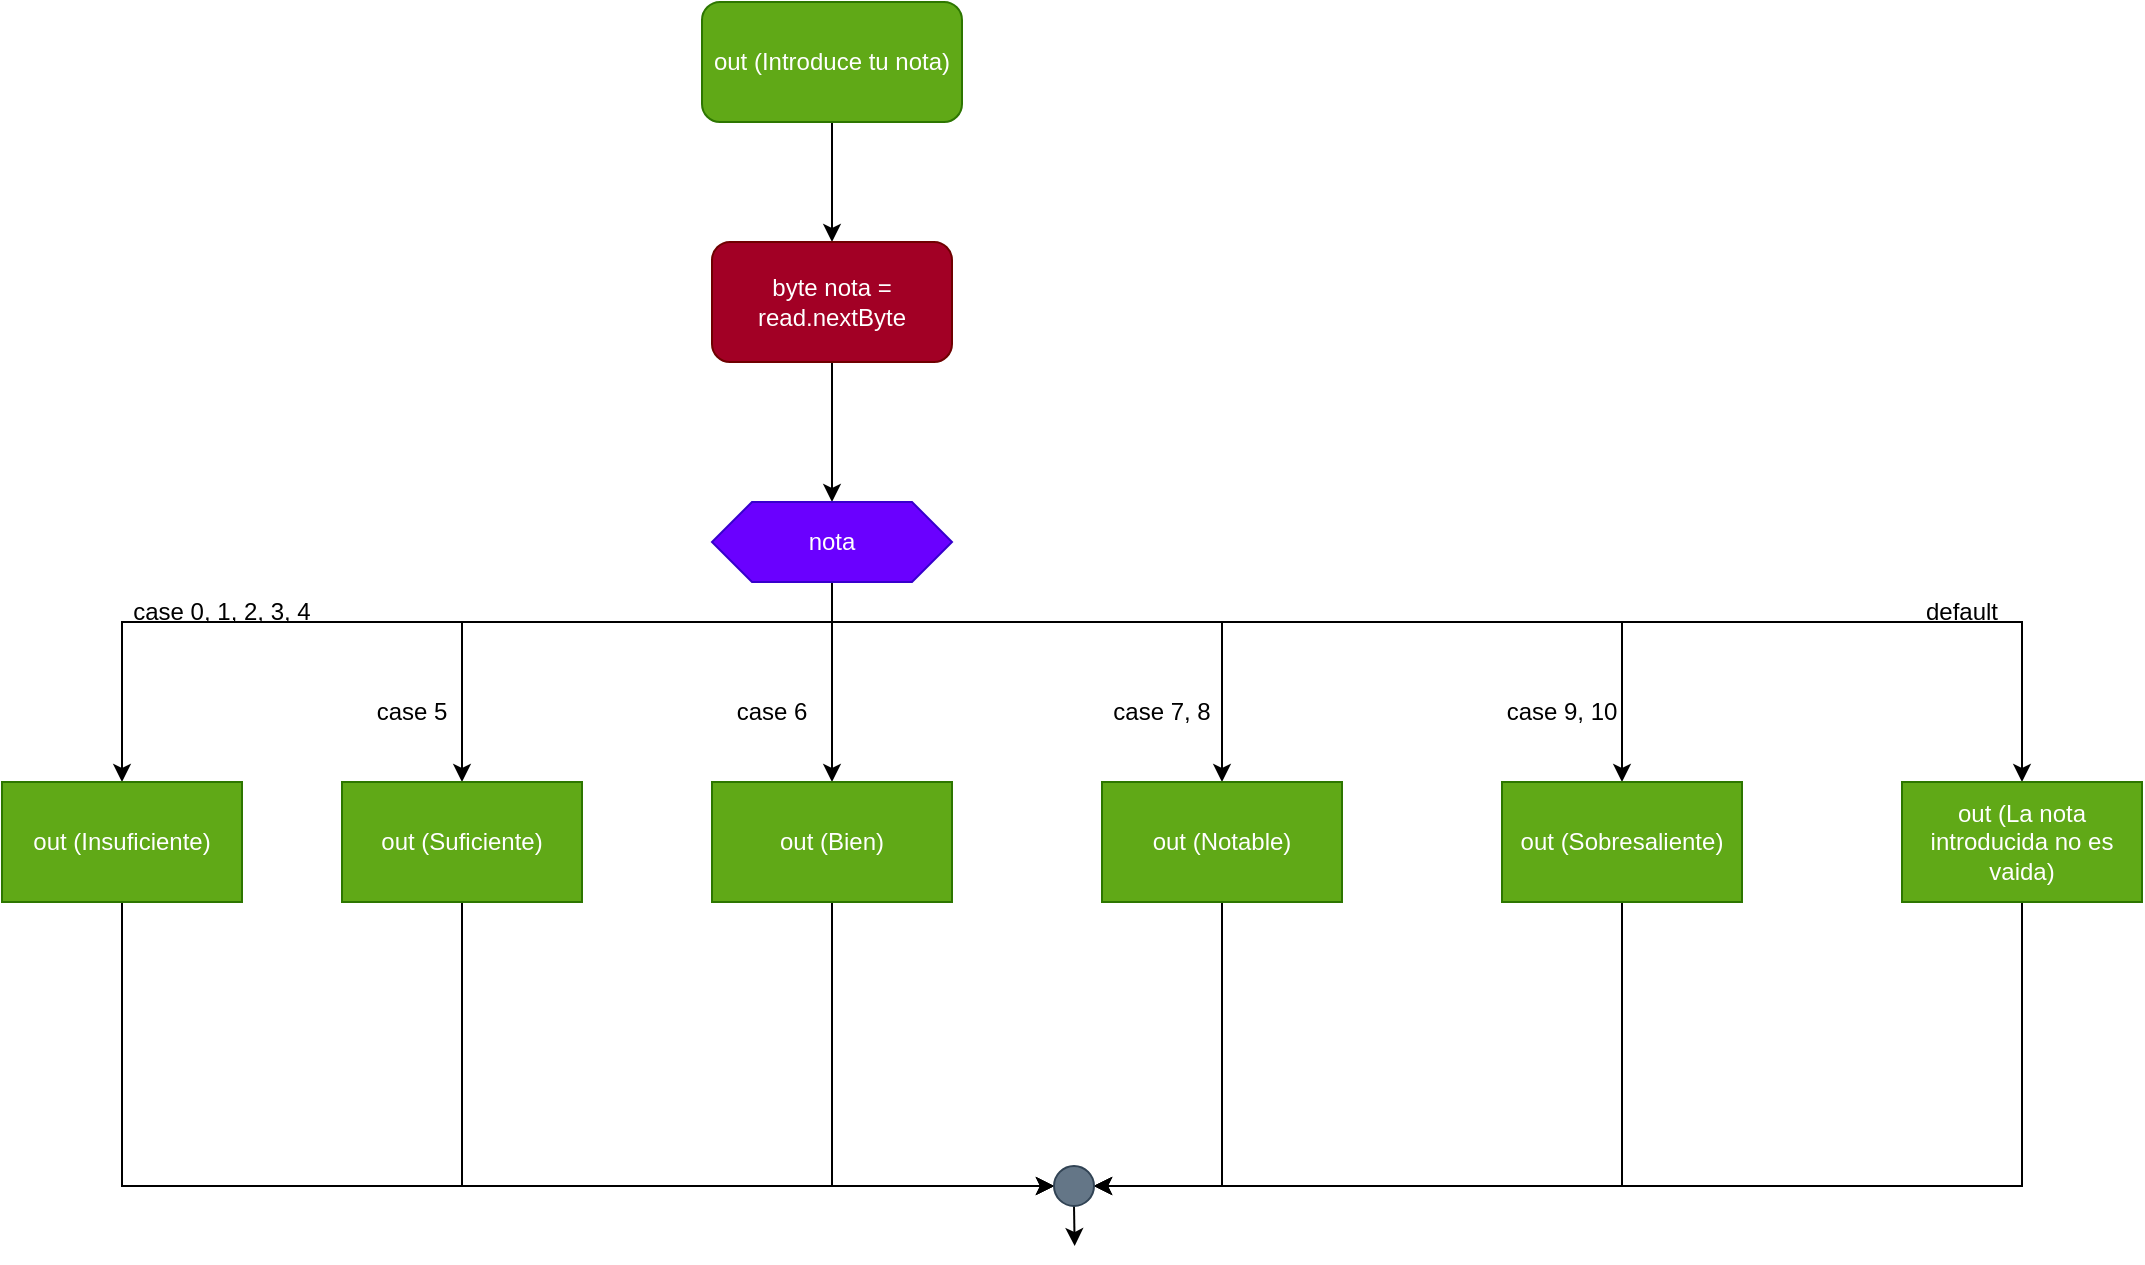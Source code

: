 <mxfile version="20.4.0" type="github">
  <diagram id="C5RBs43oDa-KdzZeNtuy" name="Page-1">
    <mxGraphModel dx="964" dy="511" grid="1" gridSize="10" guides="1" tooltips="1" connect="1" arrows="0" fold="1" page="1" pageScale="1" pageWidth="1169" pageHeight="827" math="0" shadow="0">
      <root>
        <mxCell id="WIyWlLk6GJQsqaUBKTNV-0" />
        <mxCell id="WIyWlLk6GJQsqaUBKTNV-1" parent="WIyWlLk6GJQsqaUBKTNV-0" />
        <mxCell id="bMASW5rdtatlPVbsUUZo-2" style="edgeStyle=orthogonalEdgeStyle;rounded=0;orthogonalLoop=1;jettySize=auto;html=1;exitX=0.5;exitY=1;exitDx=0;exitDy=0;entryX=0.5;entryY=0;entryDx=0;entryDy=0;" edge="1" parent="WIyWlLk6GJQsqaUBKTNV-1" source="bMASW5rdtatlPVbsUUZo-0" target="bMASW5rdtatlPVbsUUZo-1">
          <mxGeometry relative="1" as="geometry" />
        </mxCell>
        <mxCell id="bMASW5rdtatlPVbsUUZo-0" value="out (Introduce tu nota)" style="rounded=1;whiteSpace=wrap;html=1;fillColor=#60a917;fontColor=#ffffff;strokeColor=#2D7600;" vertex="1" parent="WIyWlLk6GJQsqaUBKTNV-1">
          <mxGeometry x="400" y="103" width="130" height="60" as="geometry" />
        </mxCell>
        <mxCell id="bMASW5rdtatlPVbsUUZo-4" style="edgeStyle=orthogonalEdgeStyle;rounded=0;orthogonalLoop=1;jettySize=auto;html=1;exitX=0.5;exitY=1;exitDx=0;exitDy=0;entryX=0.5;entryY=0;entryDx=0;entryDy=0;" edge="1" parent="WIyWlLk6GJQsqaUBKTNV-1" source="bMASW5rdtatlPVbsUUZo-1" target="bMASW5rdtatlPVbsUUZo-3">
          <mxGeometry relative="1" as="geometry" />
        </mxCell>
        <mxCell id="bMASW5rdtatlPVbsUUZo-1" value="byte nota = read.nextByte" style="rounded=1;whiteSpace=wrap;html=1;fillColor=#a20025;fontColor=#ffffff;strokeColor=#6F0000;" vertex="1" parent="WIyWlLk6GJQsqaUBKTNV-1">
          <mxGeometry x="405" y="223" width="120" height="60" as="geometry" />
        </mxCell>
        <mxCell id="bMASW5rdtatlPVbsUUZo-6" style="edgeStyle=orthogonalEdgeStyle;rounded=0;orthogonalLoop=1;jettySize=auto;html=1;exitX=0.5;exitY=1;exitDx=0;exitDy=0;entryX=0.5;entryY=0;entryDx=0;entryDy=0;" edge="1" parent="WIyWlLk6GJQsqaUBKTNV-1" source="bMASW5rdtatlPVbsUUZo-3" target="bMASW5rdtatlPVbsUUZo-5">
          <mxGeometry relative="1" as="geometry">
            <Array as="points">
              <mxPoint x="465" y="413" />
              <mxPoint x="110" y="413" />
            </Array>
          </mxGeometry>
        </mxCell>
        <mxCell id="bMASW5rdtatlPVbsUUZo-9" style="edgeStyle=orthogonalEdgeStyle;rounded=0;orthogonalLoop=1;jettySize=auto;html=1;exitX=0.5;exitY=1;exitDx=0;exitDy=0;entryX=0.5;entryY=0;entryDx=0;entryDy=0;" edge="1" parent="WIyWlLk6GJQsqaUBKTNV-1" source="bMASW5rdtatlPVbsUUZo-3" target="bMASW5rdtatlPVbsUUZo-8">
          <mxGeometry relative="1" as="geometry">
            <Array as="points">
              <mxPoint x="465" y="413" />
              <mxPoint x="280" y="413" />
            </Array>
          </mxGeometry>
        </mxCell>
        <mxCell id="bMASW5rdtatlPVbsUUZo-12" style="edgeStyle=orthogonalEdgeStyle;rounded=0;orthogonalLoop=1;jettySize=auto;html=1;exitX=0.5;exitY=1;exitDx=0;exitDy=0;entryX=0.5;entryY=0;entryDx=0;entryDy=0;" edge="1" parent="WIyWlLk6GJQsqaUBKTNV-1" source="bMASW5rdtatlPVbsUUZo-3" target="bMASW5rdtatlPVbsUUZo-11">
          <mxGeometry relative="1" as="geometry" />
        </mxCell>
        <mxCell id="bMASW5rdtatlPVbsUUZo-15" style="edgeStyle=orthogonalEdgeStyle;rounded=0;orthogonalLoop=1;jettySize=auto;html=1;exitX=0.5;exitY=1;exitDx=0;exitDy=0;entryX=0.5;entryY=0;entryDx=0;entryDy=0;" edge="1" parent="WIyWlLk6GJQsqaUBKTNV-1" source="bMASW5rdtatlPVbsUUZo-3" target="bMASW5rdtatlPVbsUUZo-14">
          <mxGeometry relative="1" as="geometry">
            <Array as="points">
              <mxPoint x="465" y="413" />
              <mxPoint x="660" y="413" />
            </Array>
          </mxGeometry>
        </mxCell>
        <mxCell id="bMASW5rdtatlPVbsUUZo-18" style="edgeStyle=orthogonalEdgeStyle;rounded=0;orthogonalLoop=1;jettySize=auto;html=1;exitX=0.5;exitY=1;exitDx=0;exitDy=0;entryX=0.5;entryY=0;entryDx=0;entryDy=0;" edge="1" parent="WIyWlLk6GJQsqaUBKTNV-1" source="bMASW5rdtatlPVbsUUZo-3" target="bMASW5rdtatlPVbsUUZo-17">
          <mxGeometry relative="1" as="geometry">
            <Array as="points">
              <mxPoint x="465" y="413" />
              <mxPoint x="860" y="413" />
            </Array>
          </mxGeometry>
        </mxCell>
        <mxCell id="bMASW5rdtatlPVbsUUZo-21" style="edgeStyle=orthogonalEdgeStyle;rounded=0;orthogonalLoop=1;jettySize=auto;html=1;exitX=0.5;exitY=1;exitDx=0;exitDy=0;entryX=0.5;entryY=0;entryDx=0;entryDy=0;" edge="1" parent="WIyWlLk6GJQsqaUBKTNV-1" source="bMASW5rdtatlPVbsUUZo-3" target="bMASW5rdtatlPVbsUUZo-20">
          <mxGeometry relative="1" as="geometry">
            <Array as="points">
              <mxPoint x="465" y="413" />
              <mxPoint x="1060" y="413" />
            </Array>
          </mxGeometry>
        </mxCell>
        <mxCell id="bMASW5rdtatlPVbsUUZo-3" value="nota" style="shape=hexagon;perimeter=hexagonPerimeter2;whiteSpace=wrap;html=1;fixedSize=1;fillColor=#6a00ff;fontColor=#ffffff;strokeColor=#3700CC;" vertex="1" parent="WIyWlLk6GJQsqaUBKTNV-1">
          <mxGeometry x="405" y="353" width="120" height="40" as="geometry" />
        </mxCell>
        <mxCell id="bMASW5rdtatlPVbsUUZo-30" style="edgeStyle=orthogonalEdgeStyle;rounded=0;orthogonalLoop=1;jettySize=auto;html=1;exitX=0.5;exitY=1;exitDx=0;exitDy=0;entryX=0;entryY=0.5;entryDx=0;entryDy=0;" edge="1" parent="WIyWlLk6GJQsqaUBKTNV-1" source="bMASW5rdtatlPVbsUUZo-5" target="bMASW5rdtatlPVbsUUZo-23">
          <mxGeometry relative="1" as="geometry" />
        </mxCell>
        <mxCell id="bMASW5rdtatlPVbsUUZo-5" value="out (Insuficiente)" style="rounded=0;whiteSpace=wrap;html=1;fillColor=#60a917;fontColor=#ffffff;strokeColor=#2D7600;" vertex="1" parent="WIyWlLk6GJQsqaUBKTNV-1">
          <mxGeometry x="50" y="493" width="120" height="60" as="geometry" />
        </mxCell>
        <mxCell id="bMASW5rdtatlPVbsUUZo-7" value="case 0, 1, 2, 3, 4" style="text;html=1;strokeColor=none;fillColor=none;align=center;verticalAlign=middle;whiteSpace=wrap;rounded=0;rotation=0;" vertex="1" parent="WIyWlLk6GJQsqaUBKTNV-1">
          <mxGeometry x="110" y="393" width="100" height="30" as="geometry" />
        </mxCell>
        <mxCell id="bMASW5rdtatlPVbsUUZo-29" style="edgeStyle=orthogonalEdgeStyle;rounded=0;orthogonalLoop=1;jettySize=auto;html=1;exitX=0.5;exitY=1;exitDx=0;exitDy=0;entryX=0;entryY=0.5;entryDx=0;entryDy=0;" edge="1" parent="WIyWlLk6GJQsqaUBKTNV-1" source="bMASW5rdtatlPVbsUUZo-8" target="bMASW5rdtatlPVbsUUZo-23">
          <mxGeometry relative="1" as="geometry" />
        </mxCell>
        <mxCell id="bMASW5rdtatlPVbsUUZo-8" value="out (Suficiente)" style="rounded=0;whiteSpace=wrap;html=1;fillColor=#60a917;fontColor=#ffffff;strokeColor=#2D7600;" vertex="1" parent="WIyWlLk6GJQsqaUBKTNV-1">
          <mxGeometry x="220" y="493" width="120" height="60" as="geometry" />
        </mxCell>
        <mxCell id="bMASW5rdtatlPVbsUUZo-10" value="case 5" style="text;html=1;strokeColor=none;fillColor=none;align=center;verticalAlign=middle;whiteSpace=wrap;rounded=0;rotation=0;" vertex="1" parent="WIyWlLk6GJQsqaUBKTNV-1">
          <mxGeometry x="230" y="443" width="50" height="30" as="geometry" />
        </mxCell>
        <mxCell id="bMASW5rdtatlPVbsUUZo-28" style="edgeStyle=orthogonalEdgeStyle;rounded=0;orthogonalLoop=1;jettySize=auto;html=1;exitX=0.5;exitY=1;exitDx=0;exitDy=0;entryX=0;entryY=0.5;entryDx=0;entryDy=0;" edge="1" parent="WIyWlLk6GJQsqaUBKTNV-1" source="bMASW5rdtatlPVbsUUZo-11" target="bMASW5rdtatlPVbsUUZo-23">
          <mxGeometry relative="1" as="geometry" />
        </mxCell>
        <mxCell id="bMASW5rdtatlPVbsUUZo-11" value="out (Bien)" style="rounded=0;whiteSpace=wrap;html=1;fillColor=#60a917;fontColor=#ffffff;strokeColor=#2D7600;" vertex="1" parent="WIyWlLk6GJQsqaUBKTNV-1">
          <mxGeometry x="405" y="493" width="120" height="60" as="geometry" />
        </mxCell>
        <mxCell id="bMASW5rdtatlPVbsUUZo-13" value="case 6" style="text;html=1;strokeColor=none;fillColor=none;align=center;verticalAlign=middle;whiteSpace=wrap;rounded=0;rotation=0;" vertex="1" parent="WIyWlLk6GJQsqaUBKTNV-1">
          <mxGeometry x="410" y="443" width="50" height="30" as="geometry" />
        </mxCell>
        <mxCell id="bMASW5rdtatlPVbsUUZo-24" style="edgeStyle=orthogonalEdgeStyle;rounded=0;orthogonalLoop=1;jettySize=auto;html=1;exitX=0.5;exitY=1;exitDx=0;exitDy=0;entryX=1;entryY=0.5;entryDx=0;entryDy=0;" edge="1" parent="WIyWlLk6GJQsqaUBKTNV-1" source="bMASW5rdtatlPVbsUUZo-14" target="bMASW5rdtatlPVbsUUZo-23">
          <mxGeometry relative="1" as="geometry" />
        </mxCell>
        <mxCell id="bMASW5rdtatlPVbsUUZo-14" value="out (Notable)" style="rounded=0;whiteSpace=wrap;html=1;fillColor=#60a917;fontColor=#ffffff;strokeColor=#2D7600;" vertex="1" parent="WIyWlLk6GJQsqaUBKTNV-1">
          <mxGeometry x="600" y="493" width="120" height="60" as="geometry" />
        </mxCell>
        <mxCell id="bMASW5rdtatlPVbsUUZo-16" value="case 7, 8" style="text;html=1;strokeColor=none;fillColor=none;align=center;verticalAlign=middle;whiteSpace=wrap;rounded=0;rotation=0;" vertex="1" parent="WIyWlLk6GJQsqaUBKTNV-1">
          <mxGeometry x="600" y="443" width="60" height="30" as="geometry" />
        </mxCell>
        <mxCell id="bMASW5rdtatlPVbsUUZo-25" style="edgeStyle=orthogonalEdgeStyle;rounded=0;orthogonalLoop=1;jettySize=auto;html=1;exitX=0.5;exitY=1;exitDx=0;exitDy=0;entryX=1;entryY=0.5;entryDx=0;entryDy=0;" edge="1" parent="WIyWlLk6GJQsqaUBKTNV-1" source="bMASW5rdtatlPVbsUUZo-17" target="bMASW5rdtatlPVbsUUZo-23">
          <mxGeometry relative="1" as="geometry" />
        </mxCell>
        <mxCell id="bMASW5rdtatlPVbsUUZo-17" value="out (Sobresaliente)" style="rounded=0;whiteSpace=wrap;html=1;fillColor=#60a917;fontColor=#ffffff;strokeColor=#2D7600;" vertex="1" parent="WIyWlLk6GJQsqaUBKTNV-1">
          <mxGeometry x="800" y="493" width="120" height="60" as="geometry" />
        </mxCell>
        <mxCell id="bMASW5rdtatlPVbsUUZo-19" value="case 9, 10" style="text;html=1;strokeColor=none;fillColor=none;align=center;verticalAlign=middle;whiteSpace=wrap;rounded=0;rotation=0;" vertex="1" parent="WIyWlLk6GJQsqaUBKTNV-1">
          <mxGeometry x="800" y="443" width="60" height="30" as="geometry" />
        </mxCell>
        <mxCell id="bMASW5rdtatlPVbsUUZo-26" style="edgeStyle=orthogonalEdgeStyle;rounded=0;orthogonalLoop=1;jettySize=auto;html=1;exitX=0.5;exitY=1;exitDx=0;exitDy=0;entryX=1;entryY=0.5;entryDx=0;entryDy=0;" edge="1" parent="WIyWlLk6GJQsqaUBKTNV-1" source="bMASW5rdtatlPVbsUUZo-20" target="bMASW5rdtatlPVbsUUZo-23">
          <mxGeometry relative="1" as="geometry" />
        </mxCell>
        <mxCell id="bMASW5rdtatlPVbsUUZo-20" value="out (La nota introducida no es vaida)" style="rounded=0;whiteSpace=wrap;html=1;fillColor=#60a917;fontColor=#ffffff;strokeColor=#2D7600;" vertex="1" parent="WIyWlLk6GJQsqaUBKTNV-1">
          <mxGeometry x="1000" y="493" width="120" height="60" as="geometry" />
        </mxCell>
        <mxCell id="bMASW5rdtatlPVbsUUZo-22" value="default" style="text;html=1;strokeColor=none;fillColor=none;align=center;verticalAlign=middle;whiteSpace=wrap;rounded=0;rotation=0;" vertex="1" parent="WIyWlLk6GJQsqaUBKTNV-1">
          <mxGeometry x="1000" y="393" width="60" height="30" as="geometry" />
        </mxCell>
        <mxCell id="bMASW5rdtatlPVbsUUZo-27" style="edgeStyle=orthogonalEdgeStyle;rounded=0;orthogonalLoop=1;jettySize=auto;html=1;exitX=0.5;exitY=1;exitDx=0;exitDy=0;" edge="1" parent="WIyWlLk6GJQsqaUBKTNV-1" source="bMASW5rdtatlPVbsUUZo-23">
          <mxGeometry relative="1" as="geometry">
            <mxPoint x="586.333" y="725" as="targetPoint" />
          </mxGeometry>
        </mxCell>
        <mxCell id="bMASW5rdtatlPVbsUUZo-23" value="" style="ellipse;whiteSpace=wrap;html=1;aspect=fixed;fillColor=#647687;fontColor=#ffffff;strokeColor=#314354;" vertex="1" parent="WIyWlLk6GJQsqaUBKTNV-1">
          <mxGeometry x="576" y="685" width="20" height="20" as="geometry" />
        </mxCell>
      </root>
    </mxGraphModel>
  </diagram>
</mxfile>
